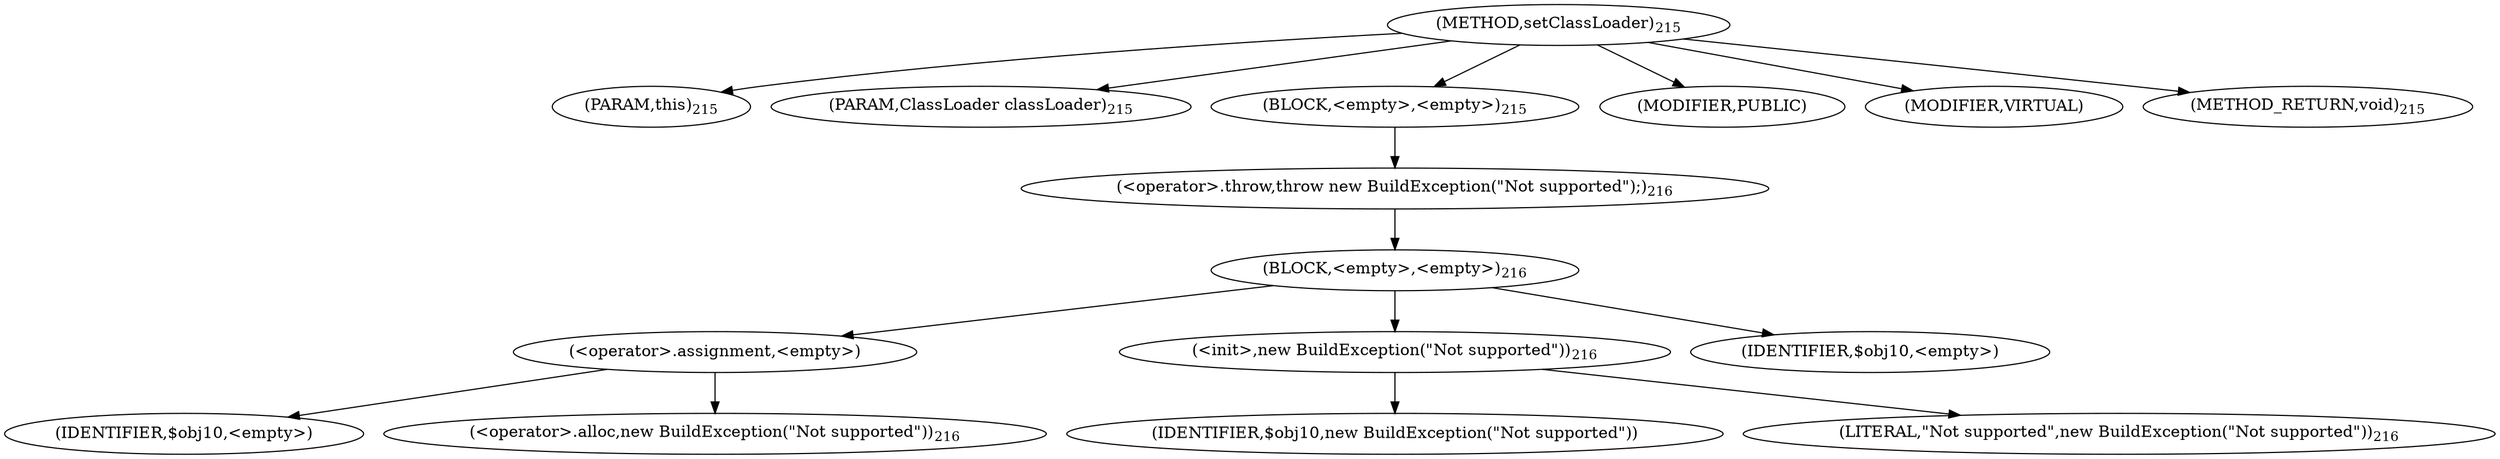 digraph "setClassLoader" {  
"319" [label = <(METHOD,setClassLoader)<SUB>215</SUB>> ]
"320" [label = <(PARAM,this)<SUB>215</SUB>> ]
"321" [label = <(PARAM,ClassLoader classLoader)<SUB>215</SUB>> ]
"322" [label = <(BLOCK,&lt;empty&gt;,&lt;empty&gt;)<SUB>215</SUB>> ]
"323" [label = <(&lt;operator&gt;.throw,throw new BuildException(&quot;Not supported&quot;);)<SUB>216</SUB>> ]
"324" [label = <(BLOCK,&lt;empty&gt;,&lt;empty&gt;)<SUB>216</SUB>> ]
"325" [label = <(&lt;operator&gt;.assignment,&lt;empty&gt;)> ]
"326" [label = <(IDENTIFIER,$obj10,&lt;empty&gt;)> ]
"327" [label = <(&lt;operator&gt;.alloc,new BuildException(&quot;Not supported&quot;))<SUB>216</SUB>> ]
"328" [label = <(&lt;init&gt;,new BuildException(&quot;Not supported&quot;))<SUB>216</SUB>> ]
"329" [label = <(IDENTIFIER,$obj10,new BuildException(&quot;Not supported&quot;))> ]
"330" [label = <(LITERAL,&quot;Not supported&quot;,new BuildException(&quot;Not supported&quot;))<SUB>216</SUB>> ]
"331" [label = <(IDENTIFIER,$obj10,&lt;empty&gt;)> ]
"332" [label = <(MODIFIER,PUBLIC)> ]
"333" [label = <(MODIFIER,VIRTUAL)> ]
"334" [label = <(METHOD_RETURN,void)<SUB>215</SUB>> ]
  "319" -> "320" 
  "319" -> "321" 
  "319" -> "322" 
  "319" -> "332" 
  "319" -> "333" 
  "319" -> "334" 
  "322" -> "323" 
  "323" -> "324" 
  "324" -> "325" 
  "324" -> "328" 
  "324" -> "331" 
  "325" -> "326" 
  "325" -> "327" 
  "328" -> "329" 
  "328" -> "330" 
}
